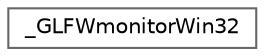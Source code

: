 digraph "类继承关系图"
{
 // LATEX_PDF_SIZE
  bgcolor="transparent";
  edge [fontname=Helvetica,fontsize=10,labelfontname=Helvetica,labelfontsize=10];
  node [fontname=Helvetica,fontsize=10,shape=box,height=0.2,width=0.4];
  rankdir="LR";
  Node0 [id="Node000000",label="_GLFWmonitorWin32",height=0.2,width=0.4,color="grey40", fillcolor="white", style="filled",URL="$struct___g_l_f_wmonitor_win32.html",tooltip=" "];
}
